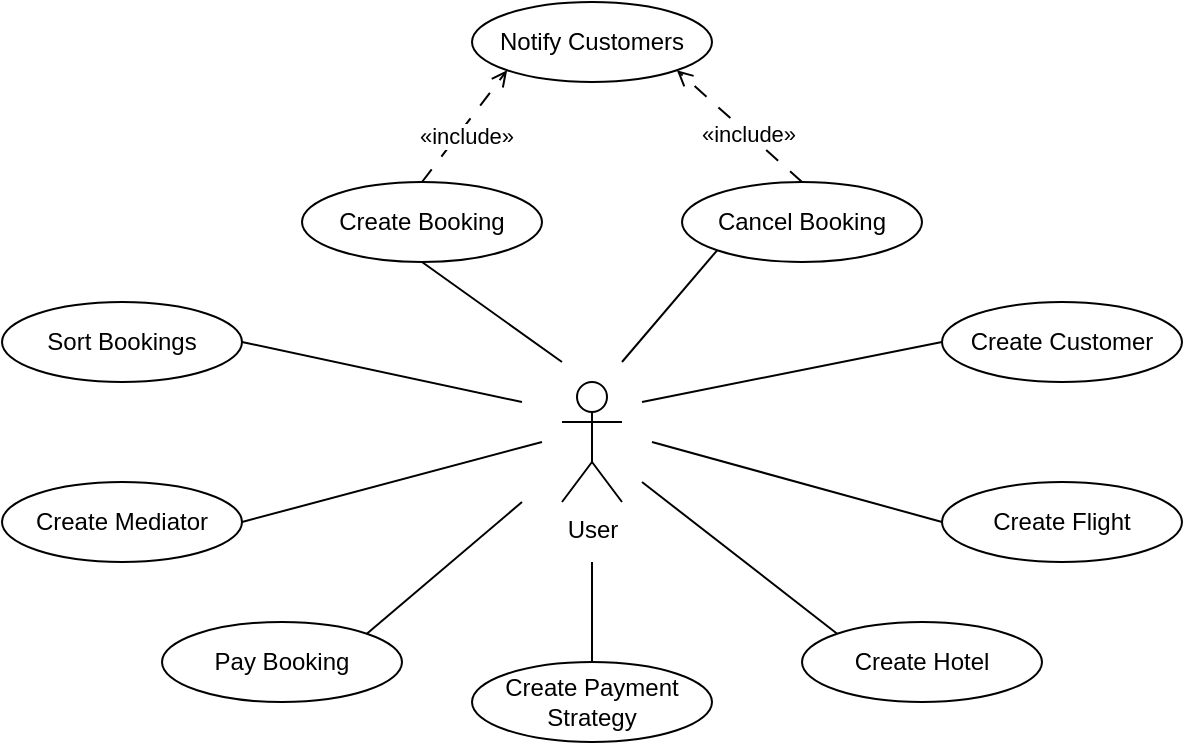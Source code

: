 <mxfile version="22.1.21" type="device">
  <diagram name="Pagina-1" id="O2fERhubRZdrrpHtS-ki">
    <mxGraphModel dx="1728" dy="971" grid="1" gridSize="10" guides="1" tooltips="1" connect="1" arrows="1" fold="1" page="1" pageScale="1" pageWidth="827" pageHeight="1169" math="0" shadow="0">
      <root>
        <mxCell id="0" />
        <mxCell id="1" parent="0" />
        <mxCell id="-qL_JGQG4ytYLZZ28d-E-1" value="User" style="shape=umlActor;verticalLabelPosition=bottom;verticalAlign=top;html=1;outlineConnect=0;" vertex="1" parent="1">
          <mxGeometry x="390" y="590" width="30" height="60" as="geometry" />
        </mxCell>
        <mxCell id="-qL_JGQG4ytYLZZ28d-E-23" style="rounded=0;orthogonalLoop=1;jettySize=auto;html=1;exitX=0.5;exitY=0;exitDx=0;exitDy=0;entryX=0;entryY=1;entryDx=0;entryDy=0;dashed=1;dashPattern=8 8;endArrow=open;endFill=0;" edge="1" parent="1" source="-qL_JGQG4ytYLZZ28d-E-2" target="-qL_JGQG4ytYLZZ28d-E-11">
          <mxGeometry relative="1" as="geometry" />
        </mxCell>
        <mxCell id="-qL_JGQG4ytYLZZ28d-E-25" value="«include»" style="edgeLabel;html=1;align=center;verticalAlign=middle;resizable=0;points=[];" vertex="1" connectable="0" parent="-qL_JGQG4ytYLZZ28d-E-23">
          <mxGeometry x="-0.11" y="-3" relative="1" as="geometry">
            <mxPoint as="offset" />
          </mxGeometry>
        </mxCell>
        <mxCell id="-qL_JGQG4ytYLZZ28d-E-2" value="Create Booking" style="ellipse;whiteSpace=wrap;html=1;" vertex="1" parent="1">
          <mxGeometry x="260" y="490" width="120" height="40" as="geometry" />
        </mxCell>
        <mxCell id="-qL_JGQG4ytYLZZ28d-E-3" value="Cancel Booking" style="ellipse;whiteSpace=wrap;html=1;" vertex="1" parent="1">
          <mxGeometry x="450" y="490" width="120" height="40" as="geometry" />
        </mxCell>
        <mxCell id="-qL_JGQG4ytYLZZ28d-E-4" value="Create Customer" style="ellipse;whiteSpace=wrap;html=1;" vertex="1" parent="1">
          <mxGeometry x="580" y="550" width="120" height="40" as="geometry" />
        </mxCell>
        <mxCell id="-qL_JGQG4ytYLZZ28d-E-5" value="Create Flight" style="ellipse;whiteSpace=wrap;html=1;" vertex="1" parent="1">
          <mxGeometry x="580" y="640" width="120" height="40" as="geometry" />
        </mxCell>
        <mxCell id="-qL_JGQG4ytYLZZ28d-E-6" value="Create Hotel" style="ellipse;whiteSpace=wrap;html=1;" vertex="1" parent="1">
          <mxGeometry x="510" y="710" width="120" height="40" as="geometry" />
        </mxCell>
        <mxCell id="-qL_JGQG4ytYLZZ28d-E-7" value="Create Payment Strategy" style="ellipse;whiteSpace=wrap;html=1;" vertex="1" parent="1">
          <mxGeometry x="345" y="730" width="120" height="40" as="geometry" />
        </mxCell>
        <mxCell id="-qL_JGQG4ytYLZZ28d-E-8" value="Pay Booking" style="ellipse;whiteSpace=wrap;html=1;" vertex="1" parent="1">
          <mxGeometry x="190" y="710" width="120" height="40" as="geometry" />
        </mxCell>
        <mxCell id="-qL_JGQG4ytYLZZ28d-E-9" value="Create Mediator" style="ellipse;whiteSpace=wrap;html=1;" vertex="1" parent="1">
          <mxGeometry x="110" y="640" width="120" height="40" as="geometry" />
        </mxCell>
        <mxCell id="-qL_JGQG4ytYLZZ28d-E-10" value="Sort Bookings" style="ellipse;whiteSpace=wrap;html=1;" vertex="1" parent="1">
          <mxGeometry x="110" y="550" width="120" height="40" as="geometry" />
        </mxCell>
        <mxCell id="-qL_JGQG4ytYLZZ28d-E-11" value="Notify Customers" style="ellipse;whiteSpace=wrap;html=1;" vertex="1" parent="1">
          <mxGeometry x="345" y="400" width="120" height="40" as="geometry" />
        </mxCell>
        <mxCell id="-qL_JGQG4ytYLZZ28d-E-12" value="" style="endArrow=none;html=1;rounded=0;entryX=0.5;entryY=1;entryDx=0;entryDy=0;" edge="1" parent="1" target="-qL_JGQG4ytYLZZ28d-E-2">
          <mxGeometry width="50" height="50" relative="1" as="geometry">
            <mxPoint x="390" y="580" as="sourcePoint" />
            <mxPoint x="460" y="500" as="targetPoint" />
          </mxGeometry>
        </mxCell>
        <mxCell id="-qL_JGQG4ytYLZZ28d-E-13" value="" style="endArrow=none;html=1;rounded=0;entryX=0;entryY=1;entryDx=0;entryDy=0;" edge="1" parent="1" target="-qL_JGQG4ytYLZZ28d-E-3">
          <mxGeometry width="50" height="50" relative="1" as="geometry">
            <mxPoint x="420" y="580" as="sourcePoint" />
            <mxPoint x="415" y="520" as="targetPoint" />
          </mxGeometry>
        </mxCell>
        <mxCell id="-qL_JGQG4ytYLZZ28d-E-14" value="" style="endArrow=none;html=1;rounded=0;entryX=0;entryY=0.5;entryDx=0;entryDy=0;" edge="1" parent="1" target="-qL_JGQG4ytYLZZ28d-E-4">
          <mxGeometry width="50" height="50" relative="1" as="geometry">
            <mxPoint x="430" y="600" as="sourcePoint" />
            <mxPoint x="425" y="530" as="targetPoint" />
          </mxGeometry>
        </mxCell>
        <mxCell id="-qL_JGQG4ytYLZZ28d-E-15" value="" style="endArrow=none;html=1;rounded=0;entryX=0;entryY=0.5;entryDx=0;entryDy=0;" edge="1" parent="1" target="-qL_JGQG4ytYLZZ28d-E-5">
          <mxGeometry width="50" height="50" relative="1" as="geometry">
            <mxPoint x="435" y="620" as="sourcePoint" />
            <mxPoint x="435" y="540" as="targetPoint" />
          </mxGeometry>
        </mxCell>
        <mxCell id="-qL_JGQG4ytYLZZ28d-E-16" value="" style="endArrow=none;html=1;rounded=0;entryX=0;entryY=0;entryDx=0;entryDy=0;" edge="1" parent="1" target="-qL_JGQG4ytYLZZ28d-E-6">
          <mxGeometry width="50" height="50" relative="1" as="geometry">
            <mxPoint x="430" y="640" as="sourcePoint" />
            <mxPoint x="445" y="550" as="targetPoint" />
          </mxGeometry>
        </mxCell>
        <mxCell id="-qL_JGQG4ytYLZZ28d-E-17" value="" style="endArrow=none;html=1;rounded=0;exitX=0.5;exitY=0;exitDx=0;exitDy=0;" edge="1" parent="1" source="-qL_JGQG4ytYLZZ28d-E-7">
          <mxGeometry width="50" height="50" relative="1" as="geometry">
            <mxPoint x="455" y="630" as="sourcePoint" />
            <mxPoint x="405" y="680" as="targetPoint" />
          </mxGeometry>
        </mxCell>
        <mxCell id="-qL_JGQG4ytYLZZ28d-E-18" value="" style="endArrow=none;html=1;rounded=0;exitX=1;exitY=0;exitDx=0;exitDy=0;" edge="1" parent="1" source="-qL_JGQG4ytYLZZ28d-E-8">
          <mxGeometry width="50" height="50" relative="1" as="geometry">
            <mxPoint x="465" y="640" as="sourcePoint" />
            <mxPoint x="370" y="650" as="targetPoint" />
          </mxGeometry>
        </mxCell>
        <mxCell id="-qL_JGQG4ytYLZZ28d-E-19" value="" style="endArrow=none;html=1;rounded=0;entryX=1;entryY=0.5;entryDx=0;entryDy=0;" edge="1" parent="1" target="-qL_JGQG4ytYLZZ28d-E-9">
          <mxGeometry width="50" height="50" relative="1" as="geometry">
            <mxPoint x="380" y="620" as="sourcePoint" />
            <mxPoint x="360" y="550" as="targetPoint" />
          </mxGeometry>
        </mxCell>
        <mxCell id="-qL_JGQG4ytYLZZ28d-E-20" value="" style="endArrow=none;html=1;rounded=0;entryX=1;entryY=0.5;entryDx=0;entryDy=0;" edge="1" parent="1" target="-qL_JGQG4ytYLZZ28d-E-10">
          <mxGeometry width="50" height="50" relative="1" as="geometry">
            <mxPoint x="370" y="600" as="sourcePoint" />
            <mxPoint x="370" y="560" as="targetPoint" />
          </mxGeometry>
        </mxCell>
        <mxCell id="-qL_JGQG4ytYLZZ28d-E-24" style="rounded=0;orthogonalLoop=1;jettySize=auto;html=1;exitX=0.5;exitY=0;exitDx=0;exitDy=0;entryX=1;entryY=1;entryDx=0;entryDy=0;dashed=1;dashPattern=8 8;endArrow=open;endFill=0;" edge="1" parent="1" source="-qL_JGQG4ytYLZZ28d-E-3" target="-qL_JGQG4ytYLZZ28d-E-11">
          <mxGeometry relative="1" as="geometry">
            <mxPoint x="330" y="500" as="sourcePoint" />
            <mxPoint x="415" y="450" as="targetPoint" />
          </mxGeometry>
        </mxCell>
        <mxCell id="-qL_JGQG4ytYLZZ28d-E-26" value="«include»" style="edgeLabel;html=1;align=center;verticalAlign=middle;resizable=0;points=[];" vertex="1" connectable="0" parent="-qL_JGQG4ytYLZZ28d-E-24">
          <mxGeometry x="-0.144" relative="1" as="geometry">
            <mxPoint as="offset" />
          </mxGeometry>
        </mxCell>
      </root>
    </mxGraphModel>
  </diagram>
</mxfile>
